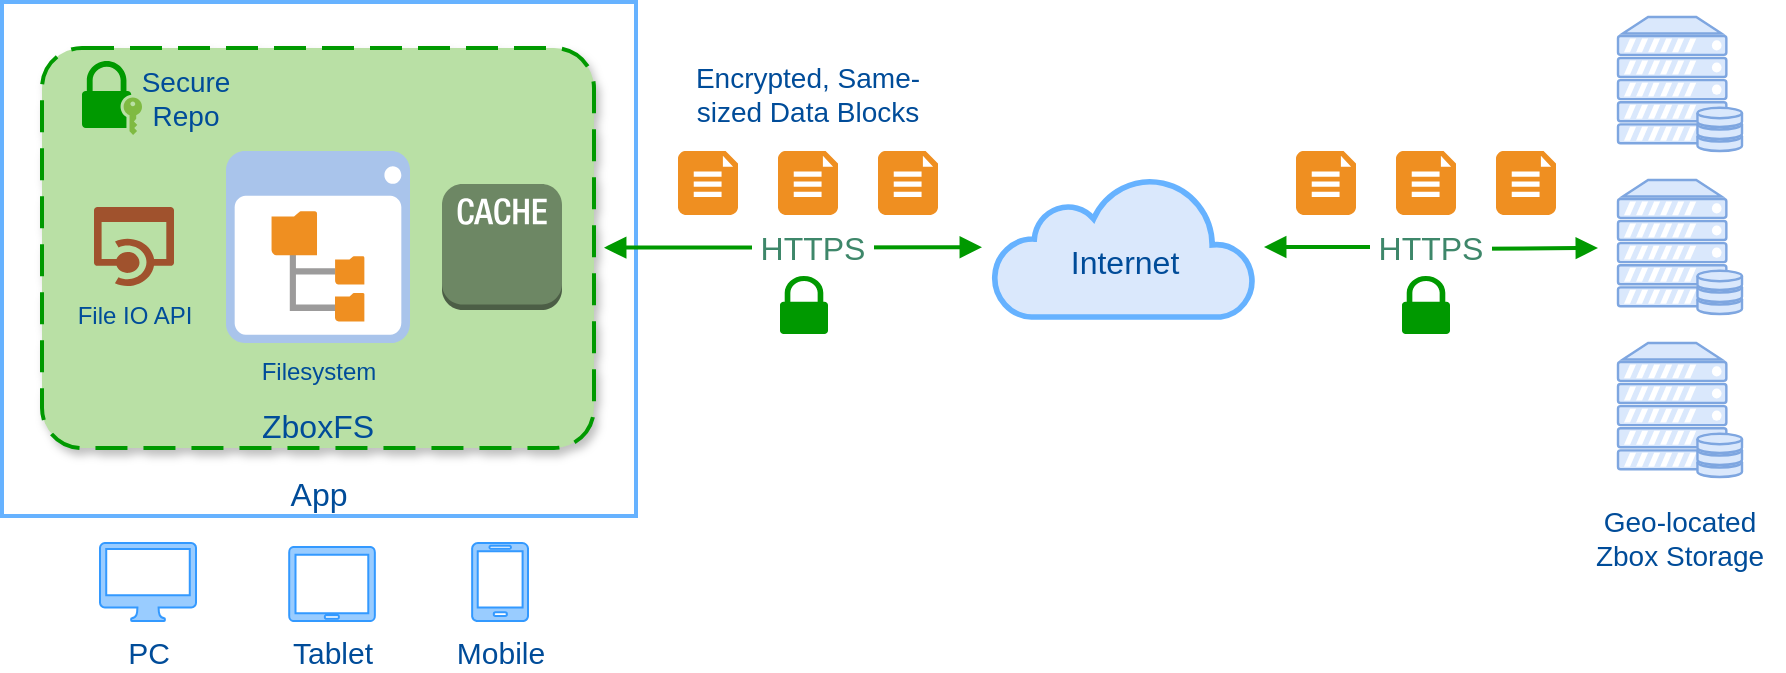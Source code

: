 <mxfile version="10.6.3" type="device"><diagram id="8t0R6GXtgJKMub6k16WV" name="Page-1"><mxGraphModel dx="1080" dy="740" grid="1" gridSize="10" guides="1" tooltips="1" connect="1" arrows="1" fold="1" page="1" pageScale="1" pageWidth="1100" pageHeight="850" math="0" shadow="0"><root><mxCell id="0"/><mxCell id="1" parent="0"/><mxCell id="97tZEXwBDvDBkiA9Acyn-17" value="App" style="rounded=0;arcSize=10;strokeColor=#66B2FF;fillColor=none;strokeWidth=2;verticalAlign=bottom;fontSize=16;shadow=0;fontColor=#004C99;" parent="1" vertex="1"><mxGeometry x="100" y="293" width="317" height="257" as="geometry"/></mxCell><mxCell id="97tZEXwBDvDBkiA9Acyn-35" value="&amp;nbsp;HTTPS&amp;nbsp; " style="edgeStyle=orthogonalEdgeStyle;rounded=0;comic=0;orthogonalLoop=1;jettySize=auto;html=1;shadow=0;startArrow=block;startFill=1;sourcePerimeterSpacing=5;endArrow=block;endFill=1;targetPerimeterSpacing=6;strokeColor=#009900;strokeWidth=2;fontSize=16;fontColor=#3E876A;fillColor=#60a917;" parent="1" source="97tZEXwBDvDBkiA9Acyn-2" edge="1"><mxGeometry relative="1" as="geometry"><mxPoint x="898" y="416" as="targetPoint"/></mxGeometry></mxCell><mxCell id="97tZEXwBDvDBkiA9Acyn-2" value="Internet" style="html=1;outlineConnect=0;gradientDirection=north;strokeWidth=2;shape=mxgraph.networks.cloud;strokeColor=#66B2FF;fillColor=#dae8fc;fontSize=16;fontColor=#004C99;spacingTop=14;" parent="1" vertex="1"><mxGeometry x="596" y="380.5" width="130" height="70" as="geometry"/></mxCell><mxCell id="97tZEXwBDvDBkiA9Acyn-7" value="ZboxFS" style="rounded=1;arcSize=10;dashed=1;strokeColor=#009900;fillColor=#B9E0A5;dashPattern=8 4;strokeWidth=2;verticalAlign=bottom;fontColor=#004C99;fontSize=16;glass=0;comic=0;shadow=1;gradientColor=none;" parent="1" vertex="1"><mxGeometry x="120" y="316" width="276" height="200" as="geometry"/></mxCell><mxCell id="97tZEXwBDvDBkiA9Acyn-9" value="" style="shadow=0;dashed=0;html=1;strokeColor=none;fillColor=#009900;labelPosition=center;verticalLabelPosition=bottom;verticalAlign=top;outlineConnect=0;align=center;shape=mxgraph.office.security.lock_with_key_security_green;fontColor=#ffffff;" parent="1" vertex="1"><mxGeometry x="140" y="322.5" width="30" height="37" as="geometry"/></mxCell><mxCell id="97tZEXwBDvDBkiA9Acyn-6" value="Filesystem" style="shadow=0;dashed=0;html=1;strokeColor=none;fillColor=#A9C4EB;labelPosition=center;verticalLabelPosition=bottom;verticalAlign=top;align=center;outlineConnect=0;shape=mxgraph.veeam.2d.file_system_browser;gradientColor=none;fontColor=#004C99;" parent="1" vertex="1"><mxGeometry x="212" y="367.5" width="92" height="96" as="geometry"/></mxCell><mxCell id="97tZEXwBDvDBkiA9Acyn-26" value="" style="endArrow=block;startArrow=block;html=1;fontSize=16;fontColor=#333333;rounded=0;shadow=0;strokeColor=#009900;strokeWidth=2;endFill=1;targetPerimeterSpacing=6;startFill=1;sourcePerimeterSpacing=5;fillColor=#60a917;" parent="1" source="97tZEXwBDvDBkiA9Acyn-7" target="97tZEXwBDvDBkiA9Acyn-2" edge="1"><mxGeometry width="50" height="50" relative="1" as="geometry"><mxPoint x="526" y="545.5" as="sourcePoint"/><mxPoint x="576" y="495.5" as="targetPoint"/></mxGeometry></mxCell><mxCell id="97tZEXwBDvDBkiA9Acyn-36" value="&amp;nbsp;HTTPS&amp;nbsp; " style="text;html=1;resizable=0;points=[];align=center;verticalAlign=middle;labelBackgroundColor=#ffffff;fontSize=16;fontColor=#3E876A;direction=south;" parent="97tZEXwBDvDBkiA9Acyn-26" vertex="1" connectable="0"><mxGeometry x="0.097" relative="1" as="geometry"><mxPoint as="offset"/></mxGeometry></mxCell><mxCell id="97tZEXwBDvDBkiA9Acyn-27" value="PC" style="shadow=0;dashed=0;html=1;strokeColor=#3399FF;fillColor=#99CCFF;labelPosition=center;verticalLabelPosition=bottom;verticalAlign=top;outlineConnect=0;align=center;shape=mxgraph.office.devices.mac_client;rounded=0;glass=0;comic=0;fontSize=15;fontColor=#004C99;" parent="1" vertex="1"><mxGeometry x="149" y="563.5" width="48" height="39" as="geometry"/></mxCell><mxCell id="97tZEXwBDvDBkiA9Acyn-37" value="" style="verticalAlign=top;verticalLabelPosition=bottom;labelPosition=center;align=center;html=1;outlineConnect=0;fillColor=#dae8fc;strokeColor=#7EA6E0;gradientDirection=north;strokeWidth=2;shape=mxgraph.networks.server_storage;rounded=0;shadow=0;glass=0;comic=0;fontColor=#004C99;" parent="1" vertex="1"><mxGeometry x="908" y="382" width="62" height="67" as="geometry"/></mxCell><mxCell id="97tZEXwBDvDBkiA9Acyn-38" value="" style="shadow=0;dashed=0;html=1;strokeColor=none;fillColor=#009900;labelPosition=center;verticalLabelPosition=bottom;verticalAlign=top;outlineConnect=0;align=center;shape=mxgraph.office.security.lock_protected;rounded=0;glass=0;comic=0;fontSize=16;fontColor=#ffffff;" parent="1" vertex="1"><mxGeometry x="489" y="430" width="24" height="29" as="geometry"/></mxCell><mxCell id="97tZEXwBDvDBkiA9Acyn-39" value="" style="shadow=0;dashed=0;html=1;strokeColor=none;fillColor=#009900;labelPosition=center;verticalLabelPosition=bottom;verticalAlign=top;outlineConnect=0;align=center;shape=mxgraph.office.security.lock_protected;rounded=0;glass=0;comic=0;fontSize=16;fontColor=#ffffff;" parent="1" vertex="1"><mxGeometry x="800" y="430" width="24" height="29" as="geometry"/></mxCell><mxCell id="97tZEXwBDvDBkiA9Acyn-42" value="" style="verticalLabelPosition=bottom;html=1;verticalAlign=top;align=center;strokeColor=none;fillColor=#ef8f21;shape=mxgraph.azure.file_2;rounded=0;shadow=0;glass=0;comic=0;fontSize=16;fontColor=#3E876A;" parent="1" vertex="1"><mxGeometry x="438" y="367.5" width="30" height="32" as="geometry"/></mxCell><mxCell id="97tZEXwBDvDBkiA9Acyn-45" value="" style="verticalLabelPosition=bottom;html=1;verticalAlign=top;align=center;strokeColor=none;fillColor=#ef8f21;shape=mxgraph.azure.file_2;rounded=0;shadow=0;glass=0;comic=0;fontSize=16;fontColor=#3E876A;" parent="1" vertex="1"><mxGeometry x="488" y="367.5" width="30" height="32" as="geometry"/></mxCell><mxCell id="97tZEXwBDvDBkiA9Acyn-46" value="" style="verticalLabelPosition=bottom;html=1;verticalAlign=top;align=center;strokeColor=none;fillColor=#ef8f21;shape=mxgraph.azure.file_2;rounded=0;shadow=0;glass=0;comic=0;fontSize=16;fontColor=#3E876A;" parent="1" vertex="1"><mxGeometry x="538" y="367.5" width="30" height="32" as="geometry"/></mxCell><mxCell id="97tZEXwBDvDBkiA9Acyn-48" value="" style="verticalLabelPosition=bottom;html=1;verticalAlign=top;align=center;strokeColor=none;fillColor=#ef8f21;shape=mxgraph.azure.file_2;rounded=0;shadow=0;glass=0;comic=0;fontSize=16;fontColor=#3E876A;" parent="1" vertex="1"><mxGeometry x="747" y="367.5" width="30" height="32" as="geometry"/></mxCell><mxCell id="97tZEXwBDvDBkiA9Acyn-49" value="" style="verticalLabelPosition=bottom;html=1;verticalAlign=top;align=center;strokeColor=none;fillColor=#ef8f21;shape=mxgraph.azure.file_2;rounded=0;shadow=0;glass=0;comic=0;fontSize=16;fontColor=#3E876A;" parent="1" vertex="1"><mxGeometry x="797" y="367.5" width="30" height="32" as="geometry"/></mxCell><mxCell id="97tZEXwBDvDBkiA9Acyn-50" value="" style="verticalLabelPosition=bottom;html=1;verticalAlign=top;align=center;strokeColor=none;fillColor=#ef8f21;shape=mxgraph.azure.file_2;rounded=0;shadow=0;glass=0;comic=0;fontSize=16;fontColor=#3E876A;" parent="1" vertex="1"><mxGeometry x="847" y="367.5" width="30" height="32" as="geometry"/></mxCell><mxCell id="97tZEXwBDvDBkiA9Acyn-53" value="Encrypted, Same-sized Data Blocks" style="text;html=1;strokeColor=none;fillColor=none;align=center;verticalAlign=middle;whiteSpace=wrap;rounded=0;shadow=0;glass=0;comic=0;fontSize=14;fontColor=#004C99;" parent="1" vertex="1"><mxGeometry x="433" y="320" width="140" height="37" as="geometry"/></mxCell><mxCell id="97tZEXwBDvDBkiA9Acyn-54" value="" style="outlineConnect=0;dashed=0;verticalLabelPosition=bottom;verticalAlign=top;align=center;html=1;shape=mxgraph.aws3.cache_node;fillColor=#6d8764;rounded=0;shadow=0;glass=0;comic=0;strokeColor=#3A5431;fontSize=14;fontColor=#ffffff;" parent="1" vertex="1"><mxGeometry x="320" y="384" width="60" height="63" as="geometry"/></mxCell><mxCell id="97tZEXwBDvDBkiA9Acyn-63" value="File IO API" style="shadow=0;dashed=0;html=1;strokeColor=none;labelPosition=center;verticalLabelPosition=bottom;verticalAlign=top;align=center;shape=mxgraph.mscae.cloud.api_app;fillColor=#a0522d;rounded=0;glass=0;comic=0;fontSize=12;fontColor=#004C99;" parent="1" vertex="1"><mxGeometry x="146" y="395.5" width="40" height="40" as="geometry"/></mxCell><mxCell id="TlMUuI3QM40v6rTjUH3K-1" value="Tablet" style="verticalLabelPosition=bottom;html=1;verticalAlign=top;align=center;strokeColor=#3399FF;fillColor=#99CCFF;shape=mxgraph.azure.tablet;rounded=0;shadow=0;dashed=0;fontSize=15;fontColor=#004C99;glass=0;" vertex="1" parent="1"><mxGeometry x="243.5" y="565.5" width="43" height="37" as="geometry"/></mxCell><mxCell id="TlMUuI3QM40v6rTjUH3K-2" value="Mobile" style="verticalLabelPosition=bottom;html=1;verticalAlign=top;align=center;strokeColor=#3399FF;fillColor=#99CCFF;shape=mxgraph.azure.mobile;rounded=0;shadow=0;dashed=0;fontSize=15;fontColor=#004C99;glass=0;" vertex="1" parent="1"><mxGeometry x="335" y="563.5" width="28" height="39" as="geometry"/></mxCell><mxCell id="TlMUuI3QM40v6rTjUH3K-9" value="Secure Repo" style="text;html=1;strokeColor=none;fillColor=none;align=center;verticalAlign=middle;whiteSpace=wrap;rounded=0;fontColor=#004C99;fontSize=14;" vertex="1" parent="1"><mxGeometry x="172" y="331" width="40" height="20" as="geometry"/></mxCell><mxCell id="TlMUuI3QM40v6rTjUH3K-10" value="" style="verticalAlign=top;verticalLabelPosition=bottom;labelPosition=center;align=center;html=1;outlineConnect=0;fillColor=#dae8fc;strokeColor=#7EA6E0;gradientDirection=north;strokeWidth=2;shape=mxgraph.networks.server_storage;rounded=0;shadow=0;glass=0;comic=0;fontColor=#004C99;" vertex="1" parent="1"><mxGeometry x="908" y="300.5" width="62" height="67" as="geometry"/></mxCell><mxCell id="TlMUuI3QM40v6rTjUH3K-11" value="" style="verticalAlign=top;verticalLabelPosition=bottom;labelPosition=center;align=center;html=1;outlineConnect=0;fillColor=#dae8fc;strokeColor=#7EA6E0;gradientDirection=north;strokeWidth=2;shape=mxgraph.networks.server_storage;rounded=0;shadow=0;glass=0;comic=0;fontColor=#004C99;" vertex="1" parent="1"><mxGeometry x="908" y="463.5" width="62" height="67" as="geometry"/></mxCell><mxCell id="TlMUuI3QM40v6rTjUH3K-12" value="&lt;div align=&quot;center&quot;&gt;Geo-located Zbox Storage&lt;br&gt;&lt;/div&gt;" style="text;html=1;strokeColor=none;fillColor=none;align=center;verticalAlign=middle;whiteSpace=wrap;rounded=0;fontSize=14;fontColor=#004C99;" vertex="1" parent="1"><mxGeometry x="887" y="551" width="104" height="20" as="geometry"/></mxCell><mxCell id="TlMUuI3QM40v6rTjUH3K-8" value="" style="shape=image;html=1;verticalAlign=top;verticalLabelPosition=bottom;labelBackgroundColor=#ffffff;imageAspect=0;aspect=fixed;image=https://cdn3.iconfinder.com/data/icons/planets-1/512/EARTH-128.png;fillColor=#99CCFF;" vertex="1" parent="1"><mxGeometry x="950" y="300.5" width="30" height="30" as="geometry"/></mxCell><mxCell id="TlMUuI3QM40v6rTjUH3K-14" value="" style="shape=image;html=1;verticalAlign=top;verticalLabelPosition=bottom;labelBackgroundColor=#ffffff;imageAspect=0;aspect=fixed;image=https://cdn3.iconfinder.com/data/icons/planets-1/512/EARTH-128.png;fillColor=#99CCFF;" vertex="1" parent="1"><mxGeometry x="950" y="382" width="30" height="30" as="geometry"/></mxCell><mxCell id="TlMUuI3QM40v6rTjUH3K-15" value="" style="shape=image;html=1;verticalAlign=top;verticalLabelPosition=bottom;labelBackgroundColor=#ffffff;imageAspect=0;aspect=fixed;image=https://cdn3.iconfinder.com/data/icons/planets-1/512/EARTH-128.png;fillColor=#99CCFF;" vertex="1" parent="1"><mxGeometry x="950" y="463.5" width="30" height="30" as="geometry"/></mxCell></root></mxGraphModel></diagram></mxfile>